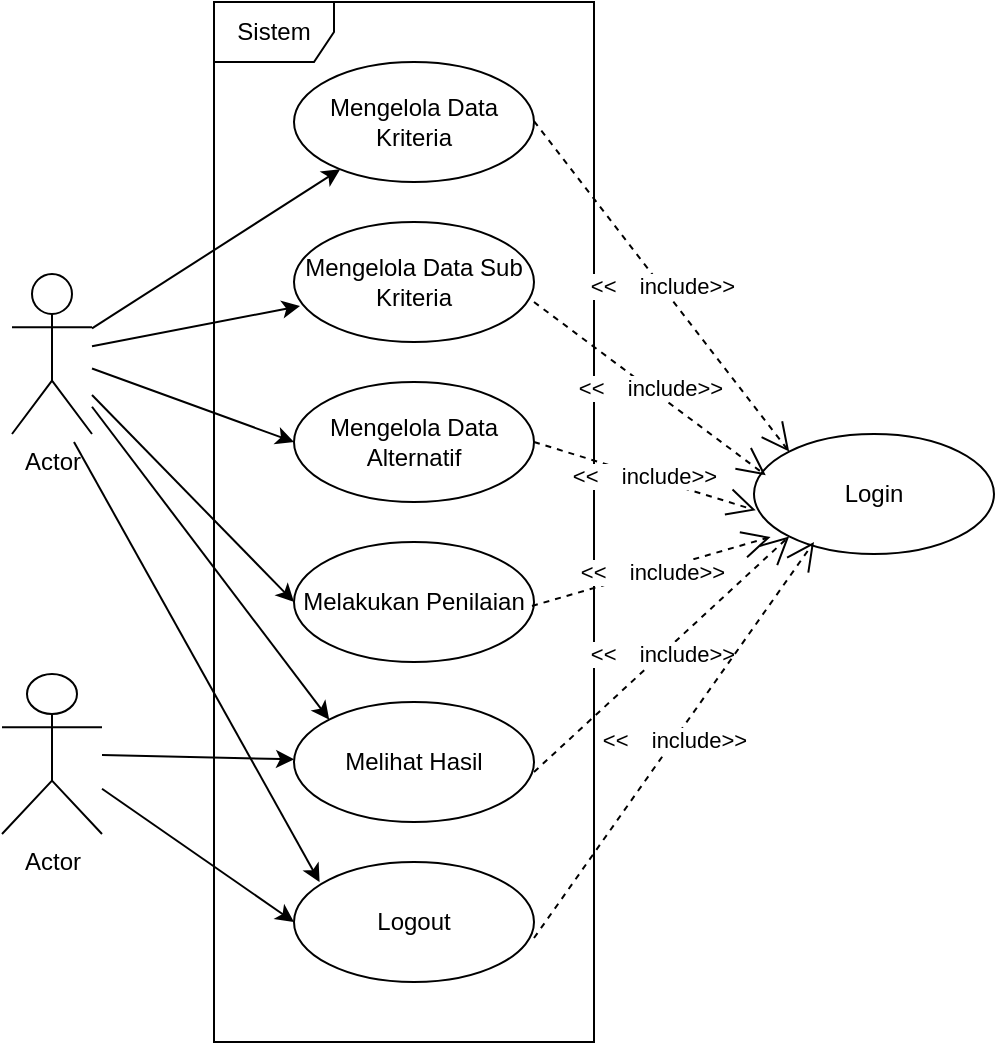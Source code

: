 <mxfile version="24.4.8" type="github" pages="7">
  <diagram name="USE CASE" id="oDE1R4o6B0H4FJj-2-0s">
    <mxGraphModel dx="795" dy="500" grid="1" gridSize="10" guides="1" tooltips="1" connect="1" arrows="1" fold="1" page="1" pageScale="1" pageWidth="850" pageHeight="1100" math="0" shadow="0">
      <root>
        <mxCell id="0" />
        <mxCell id="1" parent="0" />
        <mxCell id="gDEG4k5Ag225y9Kv5UVv-11" style="edgeStyle=none;rounded=0;orthogonalLoop=1;jettySize=auto;html=1;" edge="1" parent="1" source="gDEG4k5Ag225y9Kv5UVv-1" target="gDEG4k5Ag225y9Kv5UVv-3">
          <mxGeometry relative="1" as="geometry" />
        </mxCell>
        <mxCell id="gDEG4k5Ag225y9Kv5UVv-14" style="edgeStyle=none;rounded=0;orthogonalLoop=1;jettySize=auto;html=1;entryX=0;entryY=0.5;entryDx=0;entryDy=0;" edge="1" parent="1" source="gDEG4k5Ag225y9Kv5UVv-1" target="gDEG4k5Ag225y9Kv5UVv-5">
          <mxGeometry relative="1" as="geometry" />
        </mxCell>
        <mxCell id="gDEG4k5Ag225y9Kv5UVv-17" style="edgeStyle=none;rounded=0;orthogonalLoop=1;jettySize=auto;html=1;entryX=0;entryY=0.5;entryDx=0;entryDy=0;" edge="1" parent="1" source="gDEG4k5Ag225y9Kv5UVv-1" target="gDEG4k5Ag225y9Kv5UVv-6">
          <mxGeometry relative="1" as="geometry" />
        </mxCell>
        <mxCell id="gDEG4k5Ag225y9Kv5UVv-18" style="edgeStyle=none;rounded=0;orthogonalLoop=1;jettySize=auto;html=1;entryX=0;entryY=0;entryDx=0;entryDy=0;" edge="1" parent="1" source="gDEG4k5Ag225y9Kv5UVv-1" target="gDEG4k5Ag225y9Kv5UVv-8">
          <mxGeometry relative="1" as="geometry" />
        </mxCell>
        <mxCell id="gDEG4k5Ag225y9Kv5UVv-20" style="edgeStyle=none;rounded=0;orthogonalLoop=1;jettySize=auto;html=1;" edge="1" parent="1">
          <mxGeometry relative="1" as="geometry">
            <mxPoint x="210" y="230" as="sourcePoint" />
            <mxPoint x="332.792" y="450.035" as="targetPoint" />
          </mxGeometry>
        </mxCell>
        <mxCell id="gDEG4k5Ag225y9Kv5UVv-1" value="Actor" style="shape=umlActor;verticalLabelPosition=bottom;verticalAlign=top;html=1;outlineConnect=0;" vertex="1" parent="1">
          <mxGeometry x="179" y="146" width="40" height="80" as="geometry" />
        </mxCell>
        <mxCell id="gDEG4k5Ag225y9Kv5UVv-16" style="edgeStyle=none;rounded=0;orthogonalLoop=1;jettySize=auto;html=1;" edge="1" parent="1" source="gDEG4k5Ag225y9Kv5UVv-2" target="gDEG4k5Ag225y9Kv5UVv-8">
          <mxGeometry relative="1" as="geometry" />
        </mxCell>
        <mxCell id="gDEG4k5Ag225y9Kv5UVv-21" style="edgeStyle=none;rounded=0;orthogonalLoop=1;jettySize=auto;html=1;entryX=0;entryY=0.5;entryDx=0;entryDy=0;" edge="1" parent="1" source="gDEG4k5Ag225y9Kv5UVv-2" target="gDEG4k5Ag225y9Kv5UVv-19">
          <mxGeometry relative="1" as="geometry" />
        </mxCell>
        <mxCell id="gDEG4k5Ag225y9Kv5UVv-2" value="Actor" style="shape=umlActor;verticalLabelPosition=bottom;verticalAlign=top;html=1;outlineConnect=0;" vertex="1" parent="1">
          <mxGeometry x="174" y="346" width="50" height="80" as="geometry" />
        </mxCell>
        <mxCell id="gDEG4k5Ag225y9Kv5UVv-3" value="Mengelola Data Kriteria" style="ellipse;whiteSpace=wrap;html=1;" vertex="1" parent="1">
          <mxGeometry x="320" y="40" width="120" height="60" as="geometry" />
        </mxCell>
        <mxCell id="gDEG4k5Ag225y9Kv5UVv-4" value="Mengelola Data Sub Kriteria" style="ellipse;whiteSpace=wrap;html=1;" vertex="1" parent="1">
          <mxGeometry x="320" y="120" width="120" height="60" as="geometry" />
        </mxCell>
        <mxCell id="gDEG4k5Ag225y9Kv5UVv-5" value="Mengelola Data Alternatif" style="ellipse;whiteSpace=wrap;html=1;" vertex="1" parent="1">
          <mxGeometry x="320" y="200" width="120" height="60" as="geometry" />
        </mxCell>
        <mxCell id="gDEG4k5Ag225y9Kv5UVv-6" value="Melakukan Penilaian" style="ellipse;whiteSpace=wrap;html=1;" vertex="1" parent="1">
          <mxGeometry x="320" y="280" width="120" height="60" as="geometry" />
        </mxCell>
        <mxCell id="gDEG4k5Ag225y9Kv5UVv-8" value="Melihat Hasil" style="ellipse;whiteSpace=wrap;html=1;" vertex="1" parent="1">
          <mxGeometry x="320" y="360" width="120" height="60" as="geometry" />
        </mxCell>
        <mxCell id="gDEG4k5Ag225y9Kv5UVv-12" style="edgeStyle=none;rounded=0;orthogonalLoop=1;jettySize=auto;html=1;entryX=0.025;entryY=0.7;entryDx=0;entryDy=0;entryPerimeter=0;" edge="1" parent="1" source="gDEG4k5Ag225y9Kv5UVv-1" target="gDEG4k5Ag225y9Kv5UVv-4">
          <mxGeometry relative="1" as="geometry" />
        </mxCell>
        <mxCell id="gDEG4k5Ag225y9Kv5UVv-19" value="Logout" style="ellipse;whiteSpace=wrap;html=1;" vertex="1" parent="1">
          <mxGeometry x="320" y="440" width="120" height="60" as="geometry" />
        </mxCell>
        <mxCell id="gDEG4k5Ag225y9Kv5UVv-22" value="Login" style="ellipse;whiteSpace=wrap;html=1;" vertex="1" parent="1">
          <mxGeometry x="550" y="226" width="120" height="60" as="geometry" />
        </mxCell>
        <mxCell id="gDEG4k5Ag225y9Kv5UVv-25" value="Sistem" style="shape=umlFrame;whiteSpace=wrap;html=1;pointerEvents=0;" vertex="1" parent="1">
          <mxGeometry x="280" y="10" width="190" height="520" as="geometry" />
        </mxCell>
        <mxCell id="gDEG4k5Ag225y9Kv5UVv-27" value="&amp;lt;&amp;lt;&lt;span style=&quot;white-space: pre;&quot;&gt;&#x9;&lt;/span&gt;include&amp;gt;&amp;gt;" style="endArrow=open;endSize=12;dashed=1;html=1;rounded=0;entryX=0;entryY=0;entryDx=0;entryDy=0;" edge="1" parent="1" target="gDEG4k5Ag225y9Kv5UVv-22">
          <mxGeometry width="160" relative="1" as="geometry">
            <mxPoint x="440" y="69.58" as="sourcePoint" />
            <mxPoint x="600" y="69.58" as="targetPoint" />
          </mxGeometry>
        </mxCell>
        <mxCell id="gDEG4k5Ag225y9Kv5UVv-29" value="&amp;lt;&amp;lt;&lt;span style=&quot;white-space: pre;&quot;&gt;&#x9;&lt;/span&gt;include&amp;gt;&amp;gt;" style="endArrow=open;endSize=12;dashed=1;html=1;rounded=0;entryX=0.049;entryY=0.344;entryDx=0;entryDy=0;entryPerimeter=0;" edge="1" parent="1" target="gDEG4k5Ag225y9Kv5UVv-22">
          <mxGeometry width="160" relative="1" as="geometry">
            <mxPoint x="440" y="160" as="sourcePoint" />
            <mxPoint x="585" y="319.42" as="targetPoint" />
          </mxGeometry>
        </mxCell>
        <mxCell id="gDEG4k5Ag225y9Kv5UVv-30" value="&amp;lt;&amp;lt;&lt;span style=&quot;white-space: pre;&quot;&gt;&#x9;&lt;/span&gt;include&amp;gt;&amp;gt;" style="endArrow=open;endSize=12;dashed=1;html=1;rounded=0;entryX=0.007;entryY=0.636;entryDx=0;entryDy=0;entryPerimeter=0;" edge="1" parent="1" target="gDEG4k5Ag225y9Kv5UVv-22">
          <mxGeometry width="160" relative="1" as="geometry">
            <mxPoint x="440" y="230" as="sourcePoint" />
            <mxPoint x="556" y="317" as="targetPoint" />
          </mxGeometry>
        </mxCell>
        <mxCell id="gDEG4k5Ag225y9Kv5UVv-31" value="&amp;lt;&amp;lt;&lt;span style=&quot;white-space: pre;&quot;&gt;&#x9;&lt;/span&gt;include&amp;gt;&amp;gt;" style="endArrow=open;endSize=12;dashed=1;html=1;rounded=0;entryX=0.069;entryY=0.858;entryDx=0;entryDy=0;entryPerimeter=0;" edge="1" parent="1" target="gDEG4k5Ag225y9Kv5UVv-22">
          <mxGeometry width="160" relative="1" as="geometry">
            <mxPoint x="439" y="312" as="sourcePoint" />
            <mxPoint x="550" y="346" as="targetPoint" />
          </mxGeometry>
        </mxCell>
        <mxCell id="gDEG4k5Ag225y9Kv5UVv-32" value="&amp;lt;&amp;lt;&lt;span style=&quot;white-space: pre;&quot;&gt;&#x9;&lt;/span&gt;include&amp;gt;&amp;gt;" style="endArrow=open;endSize=12;dashed=1;html=1;rounded=0;entryX=0;entryY=1;entryDx=0;entryDy=0;" edge="1" parent="1" target="gDEG4k5Ag225y9Kv5UVv-22">
          <mxGeometry width="160" relative="1" as="geometry">
            <mxPoint x="440" y="395" as="sourcePoint" />
            <mxPoint x="559" y="360" as="targetPoint" />
          </mxGeometry>
        </mxCell>
        <mxCell id="gDEG4k5Ag225y9Kv5UVv-33" value="&amp;lt;&amp;lt;&lt;span style=&quot;white-space: pre;&quot;&gt;&#x9;&lt;/span&gt;include&amp;gt;&amp;gt;" style="endArrow=open;endSize=12;dashed=1;html=1;rounded=0;entryX=0.25;entryY=0.9;entryDx=0;entryDy=0;entryPerimeter=0;" edge="1" parent="1" target="gDEG4k5Ag225y9Kv5UVv-22">
          <mxGeometry width="160" relative="1" as="geometry">
            <mxPoint x="440" y="478" as="sourcePoint" />
            <mxPoint x="568" y="360" as="targetPoint" />
          </mxGeometry>
        </mxCell>
      </root>
    </mxGraphModel>
  </diagram>
  <diagram id="kvTeSuO3ex4txxkPKI4o" name="ERD">
    <mxGraphModel dx="909" dy="571" grid="1" gridSize="10" guides="1" tooltips="1" connect="1" arrows="1" fold="1" page="1" pageScale="1" pageWidth="850" pageHeight="1100" math="0" shadow="0">
      <root>
        <mxCell id="0" />
        <mxCell id="1" parent="0" />
        <mxCell id="PV5VnN7Su2MQ1zAT2_Zg-11" style="edgeStyle=none;rounded=0;orthogonalLoop=1;jettySize=auto;html=1;entryX=0.794;entryY=0.978;entryDx=0;entryDy=0;entryPerimeter=0;" edge="1" parent="1" source="PV5VnN7Su2MQ1zAT2_Zg-1" target="PV5VnN7Su2MQ1zAT2_Zg-4">
          <mxGeometry relative="1" as="geometry" />
        </mxCell>
        <mxCell id="PV5VnN7Su2MQ1zAT2_Zg-1" value="Kriteria" style="whiteSpace=wrap;html=1;align=center;" vertex="1" parent="1">
          <mxGeometry x="80" y="279" width="100" height="40" as="geometry" />
        </mxCell>
        <mxCell id="PV5VnN7Su2MQ1zAT2_Zg-27" style="edgeStyle=none;rounded=0;orthogonalLoop=1;jettySize=auto;html=1;" edge="1" parent="1" source="PV5VnN7Su2MQ1zAT2_Zg-2" target="PV5VnN7Su2MQ1zAT2_Zg-26">
          <mxGeometry relative="1" as="geometry" />
        </mxCell>
        <mxCell id="PV5VnN7Su2MQ1zAT2_Zg-31" style="edgeStyle=none;rounded=0;orthogonalLoop=1;jettySize=auto;html=1;" edge="1" parent="1" source="PV5VnN7Su2MQ1zAT2_Zg-2" target="PV5VnN7Su2MQ1zAT2_Zg-25">
          <mxGeometry relative="1" as="geometry" />
        </mxCell>
        <mxCell id="PV5VnN7Su2MQ1zAT2_Zg-32" style="edgeStyle=none;rounded=0;orthogonalLoop=1;jettySize=auto;html=1;entryX=0.5;entryY=0;entryDx=0;entryDy=0;" edge="1" parent="1" source="PV5VnN7Su2MQ1zAT2_Zg-2" target="PV5VnN7Su2MQ1zAT2_Zg-21">
          <mxGeometry relative="1" as="geometry" />
        </mxCell>
        <mxCell id="PV5VnN7Su2MQ1zAT2_Zg-2" value="Alternatif" style="whiteSpace=wrap;html=1;align=center;" vertex="1" parent="1">
          <mxGeometry x="360" y="400" width="100" height="40" as="geometry" />
        </mxCell>
        <mxCell id="PV5VnN7Su2MQ1zAT2_Zg-17" style="edgeStyle=none;rounded=0;orthogonalLoop=1;jettySize=auto;html=1;" edge="1" parent="1" source="PV5VnN7Su2MQ1zAT2_Zg-3" target="PV5VnN7Su2MQ1zAT2_Zg-13">
          <mxGeometry relative="1" as="geometry" />
        </mxCell>
        <mxCell id="PV5VnN7Su2MQ1zAT2_Zg-3" value="Sub Kriteria" style="whiteSpace=wrap;html=1;align=center;" vertex="1" parent="1">
          <mxGeometry x="347" y="280" width="100" height="40" as="geometry" />
        </mxCell>
        <mxCell id="PV5VnN7Su2MQ1zAT2_Zg-4" value="id" style="ellipse;whiteSpace=wrap;html=1;align=center;fontStyle=4;" vertex="1" parent="1">
          <mxGeometry x="30" y="160" width="49" height="40" as="geometry" />
        </mxCell>
        <mxCell id="PV5VnN7Su2MQ1zAT2_Zg-5" value="nama" style="ellipse;whiteSpace=wrap;html=1;align=center;" vertex="1" parent="1">
          <mxGeometry x="130" y="150" width="59" height="40" as="geometry" />
        </mxCell>
        <mxCell id="PV5VnN7Su2MQ1zAT2_Zg-6" value="bobot" style="ellipse;whiteSpace=wrap;html=1;align=center;" vertex="1" parent="1">
          <mxGeometry x="180" y="170" width="59" height="40" as="geometry" />
        </mxCell>
        <mxCell id="PV5VnN7Su2MQ1zAT2_Zg-7" value="kode" style="ellipse;whiteSpace=wrap;html=1;align=center;" vertex="1" parent="1">
          <mxGeometry x="79" y="150" width="49" height="40" as="geometry" />
        </mxCell>
        <mxCell id="PV5VnN7Su2MQ1zAT2_Zg-8" style="edgeStyle=none;rounded=0;orthogonalLoop=1;jettySize=auto;html=1;entryX=0.221;entryY=1.021;entryDx=0;entryDy=0;entryPerimeter=0;" edge="1" parent="1" source="PV5VnN7Su2MQ1zAT2_Zg-1" target="PV5VnN7Su2MQ1zAT2_Zg-6">
          <mxGeometry relative="1" as="geometry" />
        </mxCell>
        <mxCell id="PV5VnN7Su2MQ1zAT2_Zg-9" style="edgeStyle=none;rounded=0;orthogonalLoop=1;jettySize=auto;html=1;entryX=0.39;entryY=1.003;entryDx=0;entryDy=0;entryPerimeter=0;" edge="1" parent="1" source="PV5VnN7Su2MQ1zAT2_Zg-1" target="PV5VnN7Su2MQ1zAT2_Zg-5">
          <mxGeometry relative="1" as="geometry" />
        </mxCell>
        <mxCell id="PV5VnN7Su2MQ1zAT2_Zg-10" style="edgeStyle=none;rounded=0;orthogonalLoop=1;jettySize=auto;html=1;entryX=0.666;entryY=0.952;entryDx=0;entryDy=0;entryPerimeter=0;" edge="1" parent="1" source="PV5VnN7Su2MQ1zAT2_Zg-1" target="PV5VnN7Su2MQ1zAT2_Zg-7">
          <mxGeometry relative="1" as="geometry" />
        </mxCell>
        <mxCell id="PV5VnN7Su2MQ1zAT2_Zg-13" value="id" style="ellipse;whiteSpace=wrap;html=1;align=center;fontStyle=4;" vertex="1" parent="1">
          <mxGeometry x="304" y="170" width="43" height="40" as="geometry" />
        </mxCell>
        <mxCell id="PV5VnN7Su2MQ1zAT2_Zg-14" value="kriteria_id" style="ellipse;whiteSpace=wrap;html=1;align=center;" vertex="1" parent="1">
          <mxGeometry x="332" y="140" width="63" height="40" as="geometry" />
        </mxCell>
        <mxCell id="PV5VnN7Su2MQ1zAT2_Zg-15" value="nama" style="ellipse;whiteSpace=wrap;html=1;align=center;" vertex="1" parent="1">
          <mxGeometry x="398" y="140" width="48" height="40" as="geometry" />
        </mxCell>
        <mxCell id="PV5VnN7Su2MQ1zAT2_Zg-16" value="bobot" style="ellipse;whiteSpace=wrap;html=1;align=center;" vertex="1" parent="1">
          <mxGeometry x="443" y="160" width="63" height="40" as="geometry" />
        </mxCell>
        <mxCell id="PV5VnN7Su2MQ1zAT2_Zg-18" style="edgeStyle=none;rounded=0;orthogonalLoop=1;jettySize=auto;html=1;entryX=0.65;entryY=1.025;entryDx=0;entryDy=0;entryPerimeter=0;" edge="1" parent="1" source="PV5VnN7Su2MQ1zAT2_Zg-3" target="PV5VnN7Su2MQ1zAT2_Zg-14">
          <mxGeometry relative="1" as="geometry" />
        </mxCell>
        <mxCell id="PV5VnN7Su2MQ1zAT2_Zg-19" style="edgeStyle=none;rounded=0;orthogonalLoop=1;jettySize=auto;html=1;entryX=0.41;entryY=1;entryDx=0;entryDy=0;entryPerimeter=0;" edge="1" parent="1" source="PV5VnN7Su2MQ1zAT2_Zg-3" target="PV5VnN7Su2MQ1zAT2_Zg-15">
          <mxGeometry relative="1" as="geometry" />
        </mxCell>
        <mxCell id="PV5VnN7Su2MQ1zAT2_Zg-20" style="edgeStyle=none;rounded=0;orthogonalLoop=1;jettySize=auto;html=1;entryX=0.19;entryY=0.995;entryDx=0;entryDy=0;entryPerimeter=0;" edge="1" parent="1" source="PV5VnN7Su2MQ1zAT2_Zg-3" target="PV5VnN7Su2MQ1zAT2_Zg-16">
          <mxGeometry relative="1" as="geometry" />
        </mxCell>
        <mxCell id="PV5VnN7Su2MQ1zAT2_Zg-21" value="id" style="ellipse;whiteSpace=wrap;html=1;align=center;fontStyle=4;" vertex="1" parent="1">
          <mxGeometry x="347" y="485" width="60" height="30" as="geometry" />
        </mxCell>
        <mxCell id="PV5VnN7Su2MQ1zAT2_Zg-22" value="nama" style="ellipse;whiteSpace=wrap;html=1;align=center;" vertex="1" parent="1">
          <mxGeometry x="470" y="460" width="60" height="40" as="geometry" />
        </mxCell>
        <mxCell id="PV5VnN7Su2MQ1zAT2_Zg-23" value="tempat_lahir" style="ellipse;whiteSpace=wrap;html=1;align=center;" vertex="1" parent="1">
          <mxGeometry x="510" y="420" width="70" height="40" as="geometry" />
        </mxCell>
        <mxCell id="PV5VnN7Su2MQ1zAT2_Zg-24" value="tanggal_lahir" style="ellipse;whiteSpace=wrap;html=1;align=center;" vertex="1" parent="1">
          <mxGeometry x="510" y="380" width="80" height="40" as="geometry" />
        </mxCell>
        <mxCell id="PV5VnN7Su2MQ1zAT2_Zg-25" value="nip" style="ellipse;whiteSpace=wrap;html=1;align=center;" vertex="1" parent="1">
          <mxGeometry x="410" y="485" width="60" height="30" as="geometry" />
        </mxCell>
        <mxCell id="PV5VnN7Su2MQ1zAT2_Zg-26" value="bidang_tugas" style="ellipse;whiteSpace=wrap;html=1;align=center;" vertex="1" parent="1">
          <mxGeometry x="470" y="330" width="80" height="40" as="geometry" />
        </mxCell>
        <mxCell id="PV5VnN7Su2MQ1zAT2_Zg-28" style="edgeStyle=none;rounded=0;orthogonalLoop=1;jettySize=auto;html=1;" edge="1" parent="1" source="PV5VnN7Su2MQ1zAT2_Zg-2" target="PV5VnN7Su2MQ1zAT2_Zg-24">
          <mxGeometry relative="1" as="geometry" />
        </mxCell>
        <mxCell id="PV5VnN7Su2MQ1zAT2_Zg-29" style="edgeStyle=none;rounded=0;orthogonalLoop=1;jettySize=auto;html=1;entryX=0;entryY=0.5;entryDx=0;entryDy=0;" edge="1" parent="1" source="PV5VnN7Su2MQ1zAT2_Zg-2" target="PV5VnN7Su2MQ1zAT2_Zg-23">
          <mxGeometry relative="1" as="geometry" />
        </mxCell>
        <mxCell id="PV5VnN7Su2MQ1zAT2_Zg-30" style="edgeStyle=none;rounded=0;orthogonalLoop=1;jettySize=auto;html=1;entryX=0.039;entryY=0.215;entryDx=0;entryDy=0;entryPerimeter=0;" edge="1" parent="1" source="PV5VnN7Su2MQ1zAT2_Zg-2" target="PV5VnN7Su2MQ1zAT2_Zg-22">
          <mxGeometry relative="1" as="geometry" />
        </mxCell>
        <mxCell id="PV5VnN7Su2MQ1zAT2_Zg-34" value="memiliki" style="shape=rhombus;perimeter=rhombusPerimeter;whiteSpace=wrap;html=1;align=center;" vertex="1" parent="1">
          <mxGeometry x="228" y="281" width="71" height="35" as="geometry" />
        </mxCell>
        <mxCell id="PV5VnN7Su2MQ1zAT2_Zg-36" value="Penilaian" style="whiteSpace=wrap;html=1;align=center;" vertex="1" parent="1">
          <mxGeometry x="79" y="400" width="100" height="40" as="geometry" />
        </mxCell>
        <mxCell id="PV5VnN7Su2MQ1zAT2_Zg-41" value="" style="endArrow=none;html=1;rounded=0;entryX=0.008;entryY=0.457;entryDx=0;entryDy=0;entryPerimeter=0;" edge="1" parent="1" target="PV5VnN7Su2MQ1zAT2_Zg-3">
          <mxGeometry relative="1" as="geometry">
            <mxPoint x="297" y="298.16" as="sourcePoint" />
            <mxPoint x="348" y="298" as="targetPoint" />
          </mxGeometry>
        </mxCell>
        <mxCell id="PV5VnN7Su2MQ1zAT2_Zg-42" value="M" style="resizable=0;html=1;whiteSpace=wrap;align=right;verticalAlign=bottom;" connectable="0" vertex="1" parent="PV5VnN7Su2MQ1zAT2_Zg-41">
          <mxGeometry x="1" relative="1" as="geometry" />
        </mxCell>
        <mxCell id="PV5VnN7Su2MQ1zAT2_Zg-43" value="" style="endArrow=none;html=1;rounded=0;entryX=1;entryY=0.5;entryDx=0;entryDy=0;exitX=0;exitY=0.5;exitDx=0;exitDy=0;" edge="1" parent="1" source="PV5VnN7Su2MQ1zAT2_Zg-34" target="PV5VnN7Su2MQ1zAT2_Zg-1">
          <mxGeometry relative="1" as="geometry">
            <mxPoint x="230" y="297.32" as="sourcePoint" />
            <mxPoint x="281" y="297.16" as="targetPoint" />
          </mxGeometry>
        </mxCell>
        <mxCell id="PV5VnN7Su2MQ1zAT2_Zg-44" value="1" style="resizable=0;html=1;whiteSpace=wrap;align=right;verticalAlign=bottom;" connectable="0" vertex="1" parent="PV5VnN7Su2MQ1zAT2_Zg-43">
          <mxGeometry x="1" relative="1" as="geometry">
            <mxPoint x="9" y="1" as="offset" />
          </mxGeometry>
        </mxCell>
        <mxCell id="PV5VnN7Su2MQ1zAT2_Zg-49" value="id" style="ellipse;whiteSpace=wrap;html=1;align=center;fontStyle=4;" vertex="1" parent="1">
          <mxGeometry y="460" width="43" height="40" as="geometry" />
        </mxCell>
        <mxCell id="PV5VnN7Su2MQ1zAT2_Zg-50" value="sub_kriteria_id" style="ellipse;whiteSpace=wrap;html=1;align=center;" vertex="1" parent="1">
          <mxGeometry x="40" y="480" width="90" height="40" as="geometry" />
        </mxCell>
        <mxCell id="PV5VnN7Su2MQ1zAT2_Zg-51" value="alternatif_id" style="ellipse;whiteSpace=wrap;html=1;align=center;" vertex="1" parent="1">
          <mxGeometry x="130" y="490" width="90" height="40" as="geometry" />
        </mxCell>
        <mxCell id="PV5VnN7Su2MQ1zAT2_Zg-52" style="edgeStyle=none;rounded=0;orthogonalLoop=1;jettySize=auto;html=1;entryX=0.752;entryY=0.098;entryDx=0;entryDy=0;entryPerimeter=0;" edge="1" parent="1" source="PV5VnN7Su2MQ1zAT2_Zg-36" target="PV5VnN7Su2MQ1zAT2_Zg-49">
          <mxGeometry relative="1" as="geometry" />
        </mxCell>
        <mxCell id="PV5VnN7Su2MQ1zAT2_Zg-53" style="edgeStyle=none;rounded=0;orthogonalLoop=1;jettySize=auto;html=1;entryX=0.658;entryY=-0.057;entryDx=0;entryDy=0;entryPerimeter=0;" edge="1" parent="1" source="PV5VnN7Su2MQ1zAT2_Zg-36" target="PV5VnN7Su2MQ1zAT2_Zg-50">
          <mxGeometry relative="1" as="geometry" />
        </mxCell>
        <mxCell id="PV5VnN7Su2MQ1zAT2_Zg-54" style="edgeStyle=none;rounded=0;orthogonalLoop=1;jettySize=auto;html=1;entryX=0.444;entryY=0;entryDx=0;entryDy=0;entryPerimeter=0;" edge="1" parent="1" source="PV5VnN7Su2MQ1zAT2_Zg-36" target="PV5VnN7Su2MQ1zAT2_Zg-51">
          <mxGeometry relative="1" as="geometry" />
        </mxCell>
        <mxCell id="PV5VnN7Su2MQ1zAT2_Zg-55" value="memiliki" style="shape=rhombus;perimeter=rhombusPerimeter;whiteSpace=wrap;html=1;align=center;" vertex="1" parent="1">
          <mxGeometry x="228" y="360" width="71" height="35" as="geometry" />
        </mxCell>
        <mxCell id="PV5VnN7Su2MQ1zAT2_Zg-56" value="" style="endArrow=none;html=1;rounded=0;entryX=1;entryY=0.5;entryDx=0;entryDy=0;exitX=0;exitY=0.5;exitDx=0;exitDy=0;" edge="1" parent="1" source="PV5VnN7Su2MQ1zAT2_Zg-55" target="PV5VnN7Su2MQ1zAT2_Zg-36">
          <mxGeometry relative="1" as="geometry">
            <mxPoint x="189" y="380" as="sourcePoint" />
            <mxPoint x="141" y="380" as="targetPoint" />
          </mxGeometry>
        </mxCell>
        <mxCell id="PV5VnN7Su2MQ1zAT2_Zg-57" value="1" style="resizable=0;html=1;whiteSpace=wrap;align=right;verticalAlign=bottom;" connectable="0" vertex="1" parent="PV5VnN7Su2MQ1zAT2_Zg-56">
          <mxGeometry x="1" relative="1" as="geometry">
            <mxPoint x="9" y="1" as="offset" />
          </mxGeometry>
        </mxCell>
        <mxCell id="PV5VnN7Su2MQ1zAT2_Zg-58" value="" style="endArrow=none;html=1;rounded=0;entryX=-0.006;entryY=0.592;entryDx=0;entryDy=0;entryPerimeter=0;exitX=0.978;exitY=0.503;exitDx=0;exitDy=0;exitPerimeter=0;" edge="1" parent="1" source="PV5VnN7Su2MQ1zAT2_Zg-55" target="PV5VnN7Su2MQ1zAT2_Zg-2">
          <mxGeometry relative="1" as="geometry">
            <mxPoint x="300" y="380" as="sourcePoint" />
            <mxPoint x="351" y="410" as="targetPoint" />
          </mxGeometry>
        </mxCell>
        <mxCell id="PV5VnN7Su2MQ1zAT2_Zg-59" value="1" style="resizable=0;html=1;whiteSpace=wrap;align=right;verticalAlign=bottom;" connectable="0" vertex="1" parent="PV5VnN7Su2MQ1zAT2_Zg-58">
          <mxGeometry x="1" relative="1" as="geometry">
            <mxPoint x="1" y="-4" as="offset" />
          </mxGeometry>
        </mxCell>
        <mxCell id="PV5VnN7Su2MQ1zAT2_Zg-60" value="" style="endArrow=none;html=1;rounded=0;exitX=0.5;exitY=0;exitDx=0;exitDy=0;entryX=0.5;entryY=1;entryDx=0;entryDy=0;" edge="1" parent="1">
          <mxGeometry relative="1" as="geometry">
            <mxPoint x="264.5" y="360" as="sourcePoint" />
            <mxPoint x="398" y="320" as="targetPoint" />
            <Array as="points">
              <mxPoint x="321" y="360" />
            </Array>
          </mxGeometry>
        </mxCell>
        <mxCell id="PV5VnN7Su2MQ1zAT2_Zg-61" value="M" style="resizable=0;html=1;whiteSpace=wrap;align=right;verticalAlign=bottom;" connectable="0" vertex="1" parent="PV5VnN7Su2MQ1zAT2_Zg-60">
          <mxGeometry x="1" relative="1" as="geometry">
            <mxPoint y="20" as="offset" />
          </mxGeometry>
        </mxCell>
      </root>
    </mxGraphModel>
  </diagram>
  <diagram id="UnPHza5fvwJWe_gfrgVm" name="Activity Kriteria">
    <mxGraphModel dx="795" dy="500" grid="1" gridSize="10" guides="1" tooltips="1" connect="1" arrows="1" fold="1" page="1" pageScale="1" pageWidth="850" pageHeight="1100" math="0" shadow="0">
      <root>
        <mxCell id="0" />
        <mxCell id="1" parent="0" />
        <mxCell id="fKgJr-ME9ehU97NY8QLO-24" value="Admin" style="swimlane;whiteSpace=wrap" vertex="1" parent="1">
          <mxGeometry x="160.5" y="128" width="199.5" height="392" as="geometry">
            <mxRectangle x="164.5" y="128" width="90" height="30" as="alternateBounds" />
          </mxGeometry>
        </mxCell>
        <mxCell id="fKgJr-ME9ehU97NY8QLO-25" value="" style="ellipse;shape=startState;fillColor=#000000;strokeColor=#ff0000;" vertex="1" parent="fKgJr-ME9ehU97NY8QLO-24">
          <mxGeometry x="100" y="40" width="30" height="30" as="geometry" />
        </mxCell>
        <mxCell id="fKgJr-ME9ehU97NY8QLO-26" value="" style="edgeStyle=elbowEdgeStyle;elbow=horizontal;verticalAlign=bottom;endArrow=open;endSize=8;strokeColor=#FF0000;endFill=1;rounded=0" edge="1" parent="fKgJr-ME9ehU97NY8QLO-24" source="fKgJr-ME9ehU97NY8QLO-25" target="fKgJr-ME9ehU97NY8QLO-27">
          <mxGeometry x="100" y="40" as="geometry">
            <mxPoint x="115" y="110" as="targetPoint" />
          </mxGeometry>
        </mxCell>
        <mxCell id="fKgJr-ME9ehU97NY8QLO-27" value="Masuk ke &#xa;halaman admin" style="" vertex="1" parent="fKgJr-ME9ehU97NY8QLO-24">
          <mxGeometry x="60" y="110" width="110" height="50" as="geometry" />
        </mxCell>
        <mxCell id="fKgJr-ME9ehU97NY8QLO-28" value="Masuk menu&#xa;kriteria" style="" vertex="1" parent="fKgJr-ME9ehU97NY8QLO-24">
          <mxGeometry x="60" y="220" width="110" height="50" as="geometry" />
        </mxCell>
        <mxCell id="fKgJr-ME9ehU97NY8QLO-30" value="Input data Kriteria" style="" vertex="1" parent="fKgJr-ME9ehU97NY8QLO-24">
          <mxGeometry x="60" y="325" width="110" height="50" as="geometry" />
        </mxCell>
        <mxCell id="fKgJr-ME9ehU97NY8QLO-31" value="" style="endArrow=open;strokeColor=#FF0000;endFill=1;rounded=0" edge="1" parent="fKgJr-ME9ehU97NY8QLO-24" source="fKgJr-ME9ehU97NY8QLO-28" target="fKgJr-ME9ehU97NY8QLO-30">
          <mxGeometry relative="1" as="geometry" />
        </mxCell>
        <mxCell id="fKgJr-ME9ehU97NY8QLO-33" value="Sistem" style="swimlane;whiteSpace=wrap" vertex="1" parent="1">
          <mxGeometry x="360" y="128" width="199.5" height="392" as="geometry">
            <mxRectangle x="164.5" y="128" width="90" height="30" as="alternateBounds" />
          </mxGeometry>
        </mxCell>
        <mxCell id="fKgJr-ME9ehU97NY8QLO-36" value="Menampilkan&#xa;halaman dashboard" style="" vertex="1" parent="fKgJr-ME9ehU97NY8QLO-33">
          <mxGeometry x="60" y="110" width="110" height="50" as="geometry" />
        </mxCell>
        <mxCell id="fKgJr-ME9ehU97NY8QLO-37" value="menampilkan data &#xa;kriteria terinput" style="" vertex="1" parent="fKgJr-ME9ehU97NY8QLO-33">
          <mxGeometry x="65" y="232" width="110" height="50" as="geometry" />
        </mxCell>
        <mxCell id="fKgJr-ME9ehU97NY8QLO-40" value="" style="endArrow=open;strokeColor=#FF0000;endFill=1;rounded=0" edge="1" parent="fKgJr-ME9ehU97NY8QLO-33" source="fKgJr-ME9ehU97NY8QLO-37">
          <mxGeometry relative="1" as="geometry">
            <mxPoint x="120" y="332" as="targetPoint" />
          </mxGeometry>
        </mxCell>
        <mxCell id="fKgJr-ME9ehU97NY8QLO-44" value="" style="ellipse;html=1;shape=endState;fillColor=#000000;strokeColor=#ff0000;" vertex="1" parent="fKgJr-ME9ehU97NY8QLO-33">
          <mxGeometry x="110" y="337" width="20" height="20" as="geometry" />
        </mxCell>
        <mxCell id="fKgJr-ME9ehU97NY8QLO-38" value="" style="endArrow=open;strokeColor=#FF0000;endFill=1;rounded=0;entryX=0.5;entryY=0;entryDx=0;entryDy=0;" edge="1" parent="1" target="fKgJr-ME9ehU97NY8QLO-28">
          <mxGeometry relative="1" as="geometry">
            <mxPoint x="480" y="290" as="sourcePoint" />
            <mxPoint x="260" y="310" as="targetPoint" />
            <Array as="points">
              <mxPoint x="480" y="320" />
              <mxPoint x="276" y="320" />
            </Array>
          </mxGeometry>
        </mxCell>
        <mxCell id="fKgJr-ME9ehU97NY8QLO-41" value="" style="edgeStyle=elbowEdgeStyle;elbow=horizontal;verticalAlign=bottom;endArrow=open;endSize=8;strokeColor=#FF0000;endFill=1;rounded=0;exitX=1.006;exitY=0.432;exitDx=0;exitDy=0;exitPerimeter=0;entryX=0;entryY=0.44;entryDx=0;entryDy=0;entryPerimeter=0;" edge="1" parent="1">
          <mxGeometry x="100" y="40" as="geometry">
            <mxPoint x="420" y="261" as="targetPoint" />
            <mxPoint x="331.16" y="260.6" as="sourcePoint" />
          </mxGeometry>
        </mxCell>
        <mxCell id="fKgJr-ME9ehU97NY8QLO-43" value="" style="endArrow=open;strokeColor=#FF0000;endFill=1;rounded=0;exitX=1.01;exitY=0.534;exitDx=0;exitDy=0;entryX=0;entryY=0.5;entryDx=0;entryDy=0;exitPerimeter=0;" edge="1" parent="1" source="fKgJr-ME9ehU97NY8QLO-30" target="fKgJr-ME9ehU97NY8QLO-37">
          <mxGeometry relative="1" as="geometry">
            <mxPoint x="285.5" y="408" as="sourcePoint" />
            <mxPoint x="285.5" y="463" as="targetPoint" />
            <Array as="points">
              <mxPoint x="400" y="480" />
              <mxPoint x="400" y="385" />
            </Array>
          </mxGeometry>
        </mxCell>
      </root>
    </mxGraphModel>
  </diagram>
  <diagram name="Activity Sub Kriteria" id="rc4ujErCHC3i3ELlaWdI">
    <mxGraphModel dx="954" dy="600" grid="1" gridSize="10" guides="1" tooltips="1" connect="1" arrows="1" fold="1" page="1" pageScale="1" pageWidth="850" pageHeight="1100" math="0" shadow="0">
      <root>
        <mxCell id="_aBdpJkBgrk6i0tF8Akg-0" />
        <mxCell id="_aBdpJkBgrk6i0tF8Akg-1" parent="_aBdpJkBgrk6i0tF8Akg-0" />
        <mxCell id="_aBdpJkBgrk6i0tF8Akg-2" value="Admin" style="swimlane;whiteSpace=wrap" vertex="1" parent="_aBdpJkBgrk6i0tF8Akg-1">
          <mxGeometry x="160.5" y="128" width="199.5" height="522" as="geometry">
            <mxRectangle x="164.5" y="128" width="90" height="30" as="alternateBounds" />
          </mxGeometry>
        </mxCell>
        <mxCell id="_aBdpJkBgrk6i0tF8Akg-3" value="" style="ellipse;shape=startState;fillColor=#000000;strokeColor=#ff0000;" vertex="1" parent="_aBdpJkBgrk6i0tF8Akg-2">
          <mxGeometry x="100" y="40" width="30" height="30" as="geometry" />
        </mxCell>
        <mxCell id="_aBdpJkBgrk6i0tF8Akg-4" value="" style="edgeStyle=elbowEdgeStyle;elbow=horizontal;verticalAlign=bottom;endArrow=open;endSize=8;strokeColor=#FF0000;endFill=1;rounded=0" edge="1" parent="_aBdpJkBgrk6i0tF8Akg-2" source="_aBdpJkBgrk6i0tF8Akg-3" target="_aBdpJkBgrk6i0tF8Akg-5">
          <mxGeometry x="100" y="40" as="geometry">
            <mxPoint x="115" y="110" as="targetPoint" />
          </mxGeometry>
        </mxCell>
        <mxCell id="_aBdpJkBgrk6i0tF8Akg-5" value="Masuk ke &#xa;halaman admin" style="" vertex="1" parent="_aBdpJkBgrk6i0tF8Akg-2">
          <mxGeometry x="60" y="110" width="110" height="50" as="geometry" />
        </mxCell>
        <mxCell id="_aBdpJkBgrk6i0tF8Akg-6" value="Masuk menu&#xa;kriteria" style="" vertex="1" parent="_aBdpJkBgrk6i0tF8Akg-2">
          <mxGeometry x="60" y="220" width="110" height="50" as="geometry" />
        </mxCell>
        <mxCell id="_aBdpJkBgrk6i0tF8Akg-7" value="Input data&#xa;sub Kriteria" style="" vertex="1" parent="_aBdpJkBgrk6i0tF8Akg-2">
          <mxGeometry x="60" y="444" width="110" height="50" as="geometry" />
        </mxCell>
        <mxCell id="_aBdpJkBgrk6i0tF8Akg-8" value="" style="endArrow=open;strokeColor=#FF0000;endFill=1;rounded=0" edge="1" parent="_aBdpJkBgrk6i0tF8Akg-2" source="NmNT_LwRsNXyKEq-676E-0" target="_aBdpJkBgrk6i0tF8Akg-7">
          <mxGeometry relative="1" as="geometry" />
        </mxCell>
        <mxCell id="NmNT_LwRsNXyKEq-676E-0" value="masuk ke &#xa;sub kriteria" style="" vertex="1" parent="_aBdpJkBgrk6i0tF8Akg-2">
          <mxGeometry x="60" y="322" width="110" height="50" as="geometry" />
        </mxCell>
        <mxCell id="NmNT_LwRsNXyKEq-676E-1" value="" style="endArrow=open;strokeColor=#FF0000;endFill=1;rounded=0" edge="1" parent="_aBdpJkBgrk6i0tF8Akg-2" source="_aBdpJkBgrk6i0tF8Akg-6" target="NmNT_LwRsNXyKEq-676E-0">
          <mxGeometry relative="1" as="geometry">
            <mxPoint x="275.5" y="398" as="sourcePoint" />
            <mxPoint x="275.5" y="572" as="targetPoint" />
          </mxGeometry>
        </mxCell>
        <mxCell id="_aBdpJkBgrk6i0tF8Akg-9" value="Sistem" style="swimlane;whiteSpace=wrap" vertex="1" parent="_aBdpJkBgrk6i0tF8Akg-1">
          <mxGeometry x="360" y="128" width="199.5" height="522" as="geometry">
            <mxRectangle x="164.5" y="128" width="90" height="30" as="alternateBounds" />
          </mxGeometry>
        </mxCell>
        <mxCell id="_aBdpJkBgrk6i0tF8Akg-10" value="Menampilkan&#xa;halaman dashboard" style="" vertex="1" parent="_aBdpJkBgrk6i0tF8Akg-9">
          <mxGeometry x="60" y="110" width="110" height="50" as="geometry" />
        </mxCell>
        <mxCell id="_aBdpJkBgrk6i0tF8Akg-11" value="menampilkan data &#xa;kriteria terinput" style="" vertex="1" parent="_aBdpJkBgrk6i0tF8Akg-9">
          <mxGeometry x="65" y="351" width="110" height="50" as="geometry" />
        </mxCell>
        <mxCell id="_aBdpJkBgrk6i0tF8Akg-12" value="" style="endArrow=open;strokeColor=#FF0000;endFill=1;rounded=0" edge="1" parent="_aBdpJkBgrk6i0tF8Akg-9" source="_aBdpJkBgrk6i0tF8Akg-11">
          <mxGeometry relative="1" as="geometry">
            <mxPoint x="120" y="451" as="targetPoint" />
          </mxGeometry>
        </mxCell>
        <mxCell id="_aBdpJkBgrk6i0tF8Akg-13" value="" style="ellipse;html=1;shape=endState;fillColor=#000000;strokeColor=#ff0000;" vertex="1" parent="_aBdpJkBgrk6i0tF8Akg-9">
          <mxGeometry x="110" y="456" width="20" height="20" as="geometry" />
        </mxCell>
        <mxCell id="_aBdpJkBgrk6i0tF8Akg-14" value="" style="endArrow=open;strokeColor=#FF0000;endFill=1;rounded=0;entryX=0.5;entryY=0;entryDx=0;entryDy=0;" edge="1" parent="_aBdpJkBgrk6i0tF8Akg-1" target="_aBdpJkBgrk6i0tF8Akg-6">
          <mxGeometry relative="1" as="geometry">
            <mxPoint x="480" y="290" as="sourcePoint" />
            <mxPoint x="260" y="310" as="targetPoint" />
            <Array as="points">
              <mxPoint x="480" y="320" />
              <mxPoint x="276" y="320" />
            </Array>
          </mxGeometry>
        </mxCell>
        <mxCell id="_aBdpJkBgrk6i0tF8Akg-15" value="" style="edgeStyle=elbowEdgeStyle;elbow=horizontal;verticalAlign=bottom;endArrow=open;endSize=8;strokeColor=#FF0000;endFill=1;rounded=0;exitX=1.006;exitY=0.432;exitDx=0;exitDy=0;exitPerimeter=0;entryX=0;entryY=0.44;entryDx=0;entryDy=0;entryPerimeter=0;" edge="1" parent="_aBdpJkBgrk6i0tF8Akg-1">
          <mxGeometry x="100" y="40" as="geometry">
            <mxPoint x="420" y="261" as="targetPoint" />
            <mxPoint x="331.16" y="260.6" as="sourcePoint" />
          </mxGeometry>
        </mxCell>
        <mxCell id="_aBdpJkBgrk6i0tF8Akg-16" value="" style="endArrow=open;strokeColor=#FF0000;endFill=1;rounded=0;exitX=1.01;exitY=0.534;exitDx=0;exitDy=0;entryX=0;entryY=0.5;entryDx=0;entryDy=0;exitPerimeter=0;" edge="1" parent="_aBdpJkBgrk6i0tF8Akg-1" source="_aBdpJkBgrk6i0tF8Akg-7" target="_aBdpJkBgrk6i0tF8Akg-11">
          <mxGeometry relative="1" as="geometry">
            <mxPoint x="285.5" y="527" as="sourcePoint" />
            <mxPoint x="285.5" y="582" as="targetPoint" />
            <Array as="points">
              <mxPoint x="400" y="599" />
              <mxPoint x="400" y="504" />
            </Array>
          </mxGeometry>
        </mxCell>
      </root>
    </mxGraphModel>
  </diagram>
  <diagram name="Activity Alternatif" id="YHNnFY3Wc4KLFWyFF6lr">
    <mxGraphModel dx="954" dy="600" grid="1" gridSize="10" guides="1" tooltips="1" connect="1" arrows="1" fold="1" page="1" pageScale="1" pageWidth="850" pageHeight="1100" math="0" shadow="0">
      <root>
        <mxCell id="JT74f13E9TDAnNBWxjpd-0" />
        <mxCell id="JT74f13E9TDAnNBWxjpd-1" parent="JT74f13E9TDAnNBWxjpd-0" />
        <mxCell id="JT74f13E9TDAnNBWxjpd-2" value="Admin" style="swimlane;whiteSpace=wrap" vertex="1" parent="JT74f13E9TDAnNBWxjpd-1">
          <mxGeometry x="160.5" y="128" width="199.5" height="392" as="geometry">
            <mxRectangle x="164.5" y="128" width="90" height="30" as="alternateBounds" />
          </mxGeometry>
        </mxCell>
        <mxCell id="JT74f13E9TDAnNBWxjpd-3" value="" style="ellipse;shape=startState;fillColor=#000000;strokeColor=#ff0000;" vertex="1" parent="JT74f13E9TDAnNBWxjpd-2">
          <mxGeometry x="100" y="40" width="30" height="30" as="geometry" />
        </mxCell>
        <mxCell id="JT74f13E9TDAnNBWxjpd-4" value="" style="edgeStyle=elbowEdgeStyle;elbow=horizontal;verticalAlign=bottom;endArrow=open;endSize=8;strokeColor=#FF0000;endFill=1;rounded=0" edge="1" parent="JT74f13E9TDAnNBWxjpd-2" source="JT74f13E9TDAnNBWxjpd-3" target="JT74f13E9TDAnNBWxjpd-5">
          <mxGeometry x="100" y="40" as="geometry">
            <mxPoint x="115" y="110" as="targetPoint" />
          </mxGeometry>
        </mxCell>
        <mxCell id="JT74f13E9TDAnNBWxjpd-5" value="Masuk ke &#xa;halaman admin" style="" vertex="1" parent="JT74f13E9TDAnNBWxjpd-2">
          <mxGeometry x="60" y="110" width="110" height="50" as="geometry" />
        </mxCell>
        <mxCell id="JT74f13E9TDAnNBWxjpd-6" value="Masuk menu&#xa;Alternatif" style="" vertex="1" parent="JT74f13E9TDAnNBWxjpd-2">
          <mxGeometry x="60" y="220" width="110" height="50" as="geometry" />
        </mxCell>
        <mxCell id="JT74f13E9TDAnNBWxjpd-7" value="Input data&#xa;sub Kriteria" style="" vertex="1" parent="JT74f13E9TDAnNBWxjpd-2">
          <mxGeometry x="60" y="323" width="110" height="50" as="geometry" />
        </mxCell>
        <mxCell id="JT74f13E9TDAnNBWxjpd-10" value="" style="endArrow=open;strokeColor=#FF0000;endFill=1;rounded=0" edge="1" parent="JT74f13E9TDAnNBWxjpd-2" source="JT74f13E9TDAnNBWxjpd-6">
          <mxGeometry relative="1" as="geometry">
            <mxPoint x="275.5" y="398" as="sourcePoint" />
            <mxPoint x="115" y="322" as="targetPoint" />
          </mxGeometry>
        </mxCell>
        <mxCell id="JT74f13E9TDAnNBWxjpd-11" value="Sistem" style="swimlane;whiteSpace=wrap" vertex="1" parent="JT74f13E9TDAnNBWxjpd-1">
          <mxGeometry x="360" y="128" width="199.5" height="392" as="geometry">
            <mxRectangle x="164.5" y="128" width="90" height="30" as="alternateBounds" />
          </mxGeometry>
        </mxCell>
        <mxCell id="JT74f13E9TDAnNBWxjpd-12" value="Menampilkan&#xa;halaman dashboard" style="" vertex="1" parent="JT74f13E9TDAnNBWxjpd-11">
          <mxGeometry x="60" y="110" width="110" height="50" as="geometry" />
        </mxCell>
        <mxCell id="JT74f13E9TDAnNBWxjpd-13" value="menampilkan data &#xa;kriteria terinput" style="" vertex="1" parent="JT74f13E9TDAnNBWxjpd-11">
          <mxGeometry x="65" y="230" width="110" height="50" as="geometry" />
        </mxCell>
        <mxCell id="JT74f13E9TDAnNBWxjpd-14" value="" style="endArrow=open;strokeColor=#FF0000;endFill=1;rounded=0" edge="1" parent="JT74f13E9TDAnNBWxjpd-11" source="JT74f13E9TDAnNBWxjpd-13">
          <mxGeometry relative="1" as="geometry">
            <mxPoint x="120" y="330" as="targetPoint" />
          </mxGeometry>
        </mxCell>
        <mxCell id="JT74f13E9TDAnNBWxjpd-15" value="" style="ellipse;html=1;shape=endState;fillColor=#000000;strokeColor=#ff0000;" vertex="1" parent="JT74f13E9TDAnNBWxjpd-11">
          <mxGeometry x="110" y="335" width="20" height="20" as="geometry" />
        </mxCell>
        <mxCell id="JT74f13E9TDAnNBWxjpd-16" value="" style="endArrow=open;strokeColor=#FF0000;endFill=1;rounded=0;entryX=0.5;entryY=0;entryDx=0;entryDy=0;" edge="1" parent="JT74f13E9TDAnNBWxjpd-1" target="JT74f13E9TDAnNBWxjpd-6">
          <mxGeometry relative="1" as="geometry">
            <mxPoint x="480" y="290" as="sourcePoint" />
            <mxPoint x="260" y="310" as="targetPoint" />
            <Array as="points">
              <mxPoint x="480" y="320" />
              <mxPoint x="276" y="320" />
            </Array>
          </mxGeometry>
        </mxCell>
        <mxCell id="JT74f13E9TDAnNBWxjpd-17" value="" style="edgeStyle=elbowEdgeStyle;elbow=horizontal;verticalAlign=bottom;endArrow=open;endSize=8;strokeColor=#FF0000;endFill=1;rounded=0;exitX=1.006;exitY=0.432;exitDx=0;exitDy=0;exitPerimeter=0;entryX=0;entryY=0.44;entryDx=0;entryDy=0;entryPerimeter=0;" edge="1" parent="JT74f13E9TDAnNBWxjpd-1">
          <mxGeometry x="100" y="40" as="geometry">
            <mxPoint x="420" y="261" as="targetPoint" />
            <mxPoint x="331.16" y="260.6" as="sourcePoint" />
          </mxGeometry>
        </mxCell>
        <mxCell id="JT74f13E9TDAnNBWxjpd-18" value="" style="endArrow=open;strokeColor=#FF0000;endFill=1;rounded=0;exitX=1.01;exitY=0.534;exitDx=0;exitDy=0;entryX=0;entryY=0.5;entryDx=0;entryDy=0;exitPerimeter=0;" edge="1" parent="JT74f13E9TDAnNBWxjpd-1" source="JT74f13E9TDAnNBWxjpd-7" target="JT74f13E9TDAnNBWxjpd-13">
          <mxGeometry relative="1" as="geometry">
            <mxPoint x="285.5" y="406" as="sourcePoint" />
            <mxPoint x="285.5" y="461" as="targetPoint" />
            <Array as="points">
              <mxPoint x="400" y="478" />
              <mxPoint x="400" y="383" />
            </Array>
          </mxGeometry>
        </mxCell>
      </root>
    </mxGraphModel>
  </diagram>
  <diagram name="Activity Penilaian" id="0Na3-J7sICvHJKJaCUv4">
    <mxGraphModel dx="954" dy="600" grid="1" gridSize="10" guides="1" tooltips="1" connect="1" arrows="1" fold="1" page="1" pageScale="1" pageWidth="850" pageHeight="1100" math="0" shadow="0">
      <root>
        <mxCell id="aG9lXKcYt2A42WQy6YFw-0" />
        <mxCell id="aG9lXKcYt2A42WQy6YFw-1" parent="aG9lXKcYt2A42WQy6YFw-0" />
        <mxCell id="aG9lXKcYt2A42WQy6YFw-2" value="Admin" style="swimlane;whiteSpace=wrap" vertex="1" parent="aG9lXKcYt2A42WQy6YFw-1">
          <mxGeometry x="160.5" y="128" width="199.5" height="392" as="geometry">
            <mxRectangle x="164.5" y="128" width="90" height="30" as="alternateBounds" />
          </mxGeometry>
        </mxCell>
        <mxCell id="aG9lXKcYt2A42WQy6YFw-3" value="" style="ellipse;shape=startState;fillColor=#000000;strokeColor=#ff0000;" vertex="1" parent="aG9lXKcYt2A42WQy6YFw-2">
          <mxGeometry x="100" y="40" width="30" height="30" as="geometry" />
        </mxCell>
        <mxCell id="aG9lXKcYt2A42WQy6YFw-4" value="" style="edgeStyle=elbowEdgeStyle;elbow=horizontal;verticalAlign=bottom;endArrow=open;endSize=8;strokeColor=#FF0000;endFill=1;rounded=0" edge="1" parent="aG9lXKcYt2A42WQy6YFw-2" source="aG9lXKcYt2A42WQy6YFw-3" target="aG9lXKcYt2A42WQy6YFw-5">
          <mxGeometry x="100" y="40" as="geometry">
            <mxPoint x="115" y="110" as="targetPoint" />
          </mxGeometry>
        </mxCell>
        <mxCell id="aG9lXKcYt2A42WQy6YFw-5" value="Masuk ke &#xa;halaman admin" style="" vertex="1" parent="aG9lXKcYt2A42WQy6YFw-2">
          <mxGeometry x="60" y="110" width="110" height="50" as="geometry" />
        </mxCell>
        <mxCell id="aG9lXKcYt2A42WQy6YFw-6" value="Masuk menu&#xa;Penilaian" style="" vertex="1" parent="aG9lXKcYt2A42WQy6YFw-2">
          <mxGeometry x="60" y="220" width="110" height="50" as="geometry" />
        </mxCell>
        <mxCell id="aG9lXKcYt2A42WQy6YFw-7" value="Input data&#xa;Nilai" style="" vertex="1" parent="aG9lXKcYt2A42WQy6YFw-2">
          <mxGeometry x="60" y="323" width="110" height="50" as="geometry" />
        </mxCell>
        <mxCell id="aG9lXKcYt2A42WQy6YFw-8" value="" style="endArrow=open;strokeColor=#FF0000;endFill=1;rounded=0" edge="1" parent="aG9lXKcYt2A42WQy6YFw-2" source="aG9lXKcYt2A42WQy6YFw-6">
          <mxGeometry relative="1" as="geometry">
            <mxPoint x="275.5" y="398" as="sourcePoint" />
            <mxPoint x="115" y="322" as="targetPoint" />
          </mxGeometry>
        </mxCell>
        <mxCell id="aG9lXKcYt2A42WQy6YFw-9" value="Sistem" style="swimlane;whiteSpace=wrap" vertex="1" parent="aG9lXKcYt2A42WQy6YFw-1">
          <mxGeometry x="360" y="128" width="199.5" height="392" as="geometry">
            <mxRectangle x="164.5" y="128" width="90" height="30" as="alternateBounds" />
          </mxGeometry>
        </mxCell>
        <mxCell id="aG9lXKcYt2A42WQy6YFw-10" value="Menampilkan&#xa;halaman dashboard" style="" vertex="1" parent="aG9lXKcYt2A42WQy6YFw-9">
          <mxGeometry x="60" y="110" width="110" height="50" as="geometry" />
        </mxCell>
        <mxCell id="aG9lXKcYt2A42WQy6YFw-11" value="Menampilkan data&#xa;Alternatif Ternillai" style="" vertex="1" parent="aG9lXKcYt2A42WQy6YFw-9">
          <mxGeometry x="65" y="230" width="110" height="50" as="geometry" />
        </mxCell>
        <mxCell id="aG9lXKcYt2A42WQy6YFw-12" value="" style="endArrow=open;strokeColor=#FF0000;endFill=1;rounded=0" edge="1" parent="aG9lXKcYt2A42WQy6YFw-9" source="aG9lXKcYt2A42WQy6YFw-11">
          <mxGeometry relative="1" as="geometry">
            <mxPoint x="120" y="330" as="targetPoint" />
          </mxGeometry>
        </mxCell>
        <mxCell id="aG9lXKcYt2A42WQy6YFw-13" value="" style="ellipse;html=1;shape=endState;fillColor=#000000;strokeColor=#ff0000;" vertex="1" parent="aG9lXKcYt2A42WQy6YFw-9">
          <mxGeometry x="110" y="335" width="20" height="20" as="geometry" />
        </mxCell>
        <mxCell id="aG9lXKcYt2A42WQy6YFw-14" value="" style="endArrow=open;strokeColor=#FF0000;endFill=1;rounded=0;entryX=0.5;entryY=0;entryDx=0;entryDy=0;" edge="1" parent="aG9lXKcYt2A42WQy6YFw-1" target="aG9lXKcYt2A42WQy6YFw-6">
          <mxGeometry relative="1" as="geometry">
            <mxPoint x="480" y="290" as="sourcePoint" />
            <mxPoint x="260" y="310" as="targetPoint" />
            <Array as="points">
              <mxPoint x="480" y="320" />
              <mxPoint x="276" y="320" />
            </Array>
          </mxGeometry>
        </mxCell>
        <mxCell id="aG9lXKcYt2A42WQy6YFw-15" value="" style="edgeStyle=elbowEdgeStyle;elbow=horizontal;verticalAlign=bottom;endArrow=open;endSize=8;strokeColor=#FF0000;endFill=1;rounded=0;exitX=1.006;exitY=0.432;exitDx=0;exitDy=0;exitPerimeter=0;entryX=0;entryY=0.44;entryDx=0;entryDy=0;entryPerimeter=0;" edge="1" parent="aG9lXKcYt2A42WQy6YFw-1">
          <mxGeometry x="100" y="40" as="geometry">
            <mxPoint x="420" y="261" as="targetPoint" />
            <mxPoint x="331.16" y="260.6" as="sourcePoint" />
          </mxGeometry>
        </mxCell>
        <mxCell id="aG9lXKcYt2A42WQy6YFw-16" value="" style="endArrow=open;strokeColor=#FF0000;endFill=1;rounded=0;exitX=1.01;exitY=0.534;exitDx=0;exitDy=0;entryX=0;entryY=0.5;entryDx=0;entryDy=0;exitPerimeter=0;" edge="1" parent="aG9lXKcYt2A42WQy6YFw-1" source="aG9lXKcYt2A42WQy6YFw-7" target="aG9lXKcYt2A42WQy6YFw-11">
          <mxGeometry relative="1" as="geometry">
            <mxPoint x="285.5" y="406" as="sourcePoint" />
            <mxPoint x="285.5" y="461" as="targetPoint" />
            <Array as="points">
              <mxPoint x="400" y="478" />
              <mxPoint x="400" y="383" />
            </Array>
          </mxGeometry>
        </mxCell>
      </root>
    </mxGraphModel>
  </diagram>
  <diagram name="Activity Hasil" id="ld2SPWM6L-LQvx2aO9lK">
    <mxGraphModel dx="954" dy="600" grid="1" gridSize="10" guides="1" tooltips="1" connect="1" arrows="1" fold="1" page="1" pageScale="1" pageWidth="850" pageHeight="1100" math="0" shadow="0">
      <root>
        <mxCell id="jpW8Mf1VuYBP0fXttzhw-0" />
        <mxCell id="jpW8Mf1VuYBP0fXttzhw-1" parent="jpW8Mf1VuYBP0fXttzhw-0" />
        <mxCell id="jpW8Mf1VuYBP0fXttzhw-2" value="Admin" style="swimlane;whiteSpace=wrap" vertex="1" parent="jpW8Mf1VuYBP0fXttzhw-1">
          <mxGeometry x="160.5" y="128" width="199.5" height="392" as="geometry">
            <mxRectangle x="164.5" y="128" width="90" height="30" as="alternateBounds" />
          </mxGeometry>
        </mxCell>
        <mxCell id="jpW8Mf1VuYBP0fXttzhw-3" value="" style="ellipse;shape=startState;fillColor=#000000;strokeColor=#ff0000;" vertex="1" parent="jpW8Mf1VuYBP0fXttzhw-2">
          <mxGeometry x="100" y="40" width="30" height="30" as="geometry" />
        </mxCell>
        <mxCell id="jpW8Mf1VuYBP0fXttzhw-4" value="" style="edgeStyle=elbowEdgeStyle;elbow=horizontal;verticalAlign=bottom;endArrow=open;endSize=8;strokeColor=#FF0000;endFill=1;rounded=0" edge="1" parent="jpW8Mf1VuYBP0fXttzhw-2" source="jpW8Mf1VuYBP0fXttzhw-3" target="jpW8Mf1VuYBP0fXttzhw-5">
          <mxGeometry x="100" y="40" as="geometry">
            <mxPoint x="115" y="110" as="targetPoint" />
          </mxGeometry>
        </mxCell>
        <mxCell id="jpW8Mf1VuYBP0fXttzhw-5" value="Masuk ke &#xa;halaman admin" style="" vertex="1" parent="jpW8Mf1VuYBP0fXttzhw-2">
          <mxGeometry x="60" y="110" width="110" height="50" as="geometry" />
        </mxCell>
        <mxCell id="jpW8Mf1VuYBP0fXttzhw-6" value="Masuk menu&#xa;Hasil" style="" vertex="1" parent="jpW8Mf1VuYBP0fXttzhw-2">
          <mxGeometry x="60" y="228" width="110" height="50" as="geometry" />
        </mxCell>
        <mxCell id="jpW8Mf1VuYBP0fXttzhw-9" value="Sistem" style="swimlane;whiteSpace=wrap" vertex="1" parent="jpW8Mf1VuYBP0fXttzhw-1">
          <mxGeometry x="360" y="128" width="199.5" height="392" as="geometry">
            <mxRectangle x="164.5" y="128" width="90" height="30" as="alternateBounds" />
          </mxGeometry>
        </mxCell>
        <mxCell id="jpW8Mf1VuYBP0fXttzhw-10" value="Menampilkan&#xa;halaman dashboard" style="" vertex="1" parent="jpW8Mf1VuYBP0fXttzhw-9">
          <mxGeometry x="60" y="110" width="110" height="50" as="geometry" />
        </mxCell>
        <mxCell id="jpW8Mf1VuYBP0fXttzhw-11" value="Menampilkan &#xa;Rangking Alternatif" style="" vertex="1" parent="jpW8Mf1VuYBP0fXttzhw-9">
          <mxGeometry x="65" y="230" width="110" height="50" as="geometry" />
        </mxCell>
        <mxCell id="jpW8Mf1VuYBP0fXttzhw-12" value="" style="endArrow=open;strokeColor=#FF0000;endFill=1;rounded=0" edge="1" parent="jpW8Mf1VuYBP0fXttzhw-9" source="jpW8Mf1VuYBP0fXttzhw-11">
          <mxGeometry relative="1" as="geometry">
            <mxPoint x="120" y="330" as="targetPoint" />
          </mxGeometry>
        </mxCell>
        <mxCell id="jpW8Mf1VuYBP0fXttzhw-13" value="" style="ellipse;html=1;shape=endState;fillColor=#000000;strokeColor=#ff0000;" vertex="1" parent="jpW8Mf1VuYBP0fXttzhw-9">
          <mxGeometry x="110" y="335" width="20" height="20" as="geometry" />
        </mxCell>
        <mxCell id="jpW8Mf1VuYBP0fXttzhw-14" value="" style="endArrow=open;strokeColor=#FF0000;endFill=1;rounded=0;entryX=0.5;entryY=0;entryDx=0;entryDy=0;" edge="1" parent="jpW8Mf1VuYBP0fXttzhw-1" target="jpW8Mf1VuYBP0fXttzhw-6">
          <mxGeometry relative="1" as="geometry">
            <mxPoint x="480" y="290" as="sourcePoint" />
            <mxPoint x="260" y="310" as="targetPoint" />
            <Array as="points">
              <mxPoint x="480" y="320" />
              <mxPoint x="276" y="320" />
            </Array>
          </mxGeometry>
        </mxCell>
        <mxCell id="jpW8Mf1VuYBP0fXttzhw-15" value="" style="edgeStyle=elbowEdgeStyle;elbow=horizontal;verticalAlign=bottom;endArrow=open;endSize=8;strokeColor=#FF0000;endFill=1;rounded=0;exitX=1.006;exitY=0.432;exitDx=0;exitDy=0;exitPerimeter=0;entryX=0;entryY=0.44;entryDx=0;entryDy=0;entryPerimeter=0;" edge="1" parent="jpW8Mf1VuYBP0fXttzhw-1">
          <mxGeometry x="100" y="40" as="geometry">
            <mxPoint x="420" y="261" as="targetPoint" />
            <mxPoint x="331.16" y="260.6" as="sourcePoint" />
          </mxGeometry>
        </mxCell>
        <mxCell id="jpW8Mf1VuYBP0fXttzhw-8" value="" style="endArrow=open;strokeColor=#FF0000;endFill=1;rounded=0;entryX=0;entryY=0.5;entryDx=0;entryDy=0;" edge="1" parent="jpW8Mf1VuYBP0fXttzhw-1" source="jpW8Mf1VuYBP0fXttzhw-6" target="jpW8Mf1VuYBP0fXttzhw-11">
          <mxGeometry relative="1" as="geometry">
            <mxPoint x="436" y="526" as="sourcePoint" />
            <mxPoint x="275.5" y="450" as="targetPoint" />
          </mxGeometry>
        </mxCell>
      </root>
    </mxGraphModel>
  </diagram>
</mxfile>
